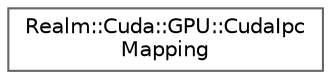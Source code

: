 digraph "Graphical Class Hierarchy"
{
 // LATEX_PDF_SIZE
  bgcolor="transparent";
  edge [fontname=Helvetica,fontsize=10,labelfontname=Helvetica,labelfontsize=10];
  node [fontname=Helvetica,fontsize=10,shape=box,height=0.2,width=0.4];
  rankdir="LR";
  Node0 [id="Node000000",label="Realm::Cuda::GPU::CudaIpc\lMapping",height=0.2,width=0.4,color="grey40", fillcolor="white", style="filled",URL="$structRealm_1_1Cuda_1_1GPU_1_1CudaIpcMapping.html",tooltip=" "];
}
